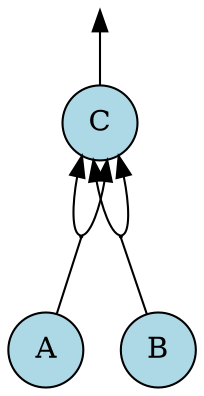 digraph neural_network {
    graph [dpi=300]
    rankdir=BT; // Left to right layout

    A [label="A", shape="circle", style="filled", fillcolor="lightblue"]
    B [label="B", shape="circle", style="filled", fillcolor="lightblue"]
    C [label="C", shape="circle", style="filled", fillcolor="lightblue"]

    buffer_2 [label="", shape="plaintext", width=0, height=0, ]

    buffer_3 [label="", shape="circle", width=0, height=0, ]
    buffer_4 [label="", shape="circle", width=0, height=0, ]

    C -> buffer_2
    
    A -> buffer_3 [dir="none"]
    B -> buffer_4 [dir="none"]
    
    buffer_3 -> C
    buffer_3 -> C

    buffer_4 -> C
    buffer_4 -> C


}
